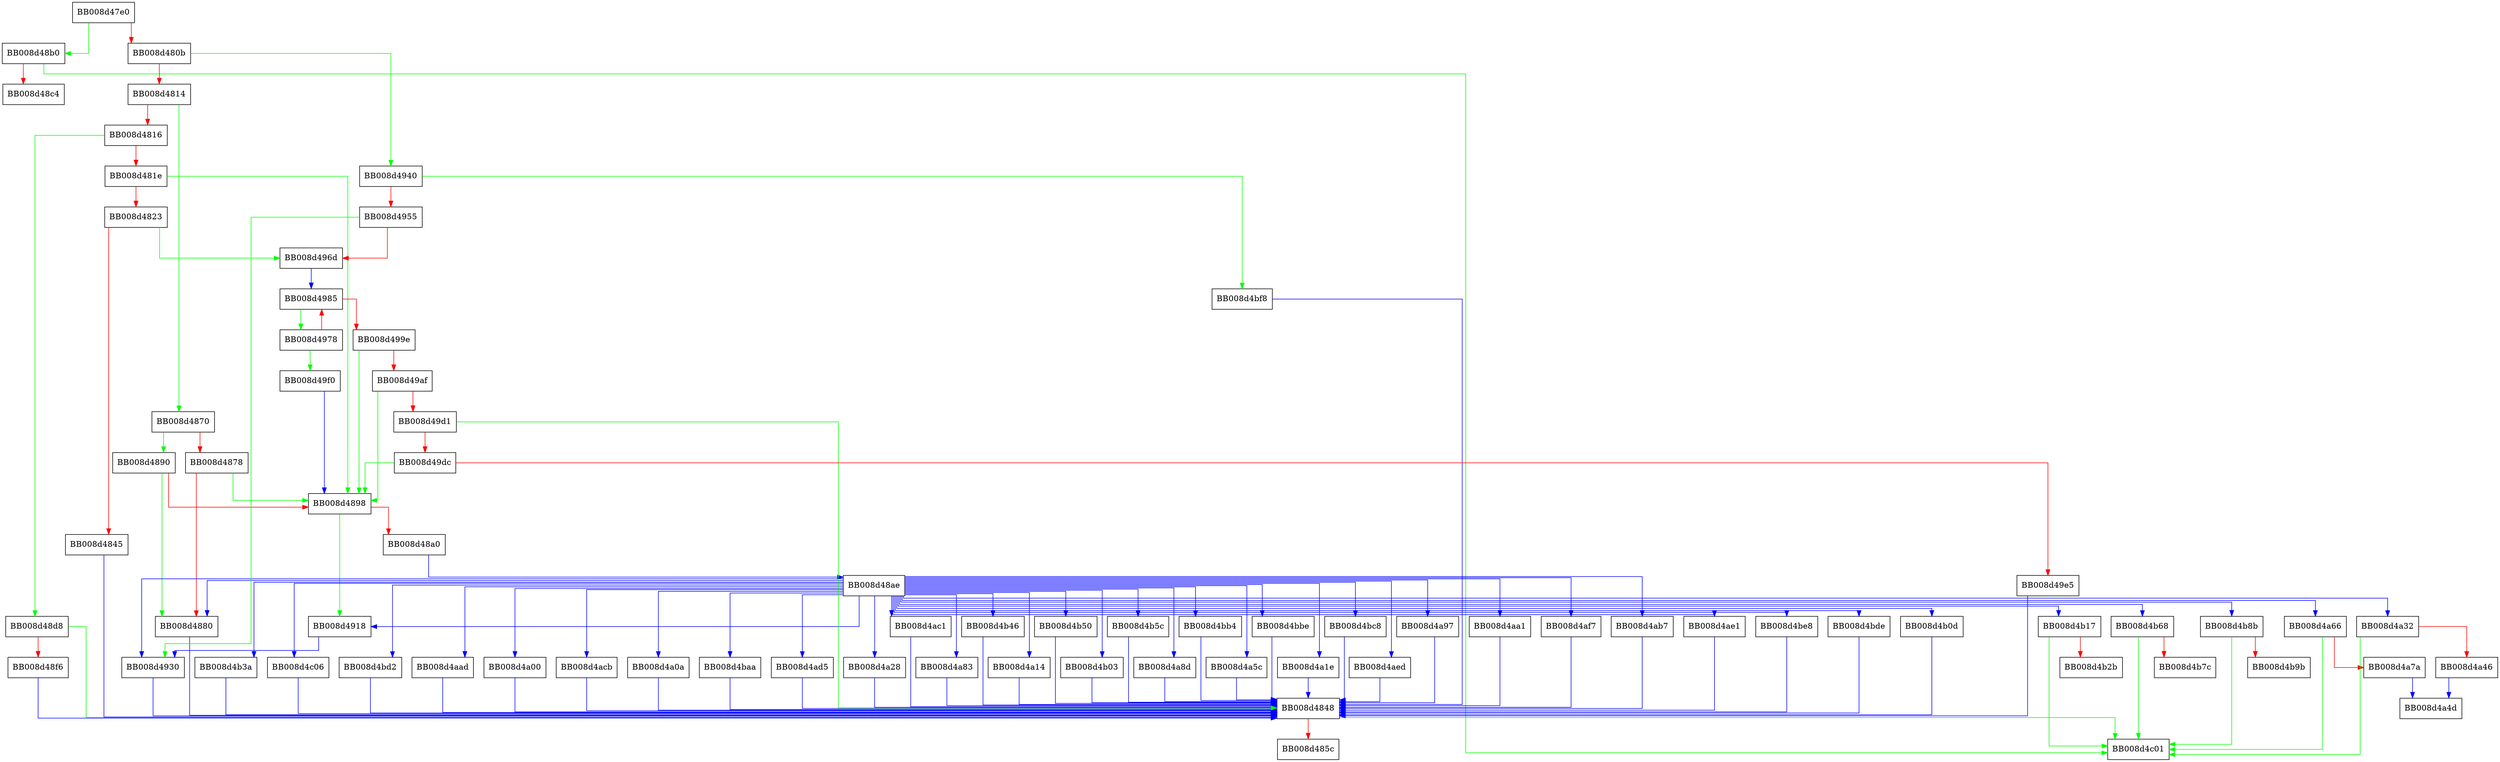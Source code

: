 digraph sysconf {
  node [shape="box"];
  graph [splines=ortho];
  BB008d47e0 -> BB008d48b0 [color="green"];
  BB008d47e0 -> BB008d480b [color="red"];
  BB008d480b -> BB008d4940 [color="green"];
  BB008d480b -> BB008d4814 [color="red"];
  BB008d4814 -> BB008d4870 [color="green"];
  BB008d4814 -> BB008d4816 [color="red"];
  BB008d4816 -> BB008d48d8 [color="green"];
  BB008d4816 -> BB008d481e [color="red"];
  BB008d481e -> BB008d4898 [color="green"];
  BB008d481e -> BB008d4823 [color="red"];
  BB008d4823 -> BB008d496d [color="green"];
  BB008d4823 -> BB008d4845 [color="red"];
  BB008d4845 -> BB008d4848 [color="blue"];
  BB008d4848 -> BB008d4c01 [color="green"];
  BB008d4848 -> BB008d485c [color="red"];
  BB008d4870 -> BB008d4890 [color="green"];
  BB008d4870 -> BB008d4878 [color="red"];
  BB008d4878 -> BB008d4898 [color="green"];
  BB008d4878 -> BB008d4880 [color="red"];
  BB008d4880 -> BB008d4848 [color="blue"];
  BB008d4890 -> BB008d4880 [color="green"];
  BB008d4890 -> BB008d4898 [color="red"];
  BB008d4898 -> BB008d4918 [color="green"];
  BB008d4898 -> BB008d48a0 [color="red"];
  BB008d48a0 -> BB008d48ae [color="blue"];
  BB008d48ae -> BB008d4930 [color="blue"];
  BB008d48ae -> BB008d4b17 [color="blue"];
  BB008d48ae -> BB008d4b3a [color="blue"];
  BB008d48ae -> BB008d4c06 [color="blue"];
  BB008d48ae -> BB008d4bd2 [color="blue"];
  BB008d48ae -> BB008d4aad [color="blue"];
  BB008d48ae -> BB008d4a00 [color="blue"];
  BB008d48ae -> BB008d4880 [color="blue"];
  BB008d48ae -> BB008d4acb [color="blue"];
  BB008d48ae -> BB008d4a0a [color="blue"];
  BB008d48ae -> BB008d4baa [color="blue"];
  BB008d48ae -> BB008d4ad5 [color="blue"];
  BB008d48ae -> BB008d4a28 [color="blue"];
  BB008d48ae -> BB008d4a83 [color="blue"];
  BB008d48ae -> BB008d4a14 [color="blue"];
  BB008d48ae -> BB008d4b03 [color="blue"];
  BB008d48ae -> BB008d4a8d [color="blue"];
  BB008d48ae -> BB008d4918 [color="blue"];
  BB008d48ae -> BB008d4a5c [color="blue"];
  BB008d48ae -> BB008d4a1e [color="blue"];
  BB008d48ae -> BB008d4aed [color="blue"];
  BB008d48ae -> BB008d4ac1 [color="blue"];
  BB008d48ae -> BB008d4b46 [color="blue"];
  BB008d48ae -> BB008d4b50 [color="blue"];
  BB008d48ae -> BB008d4b5c [color="blue"];
  BB008d48ae -> BB008d4b68 [color="blue"];
  BB008d48ae -> BB008d4b8b [color="blue"];
  BB008d48ae -> BB008d4bb4 [color="blue"];
  BB008d48ae -> BB008d4bbe [color="blue"];
  BB008d48ae -> BB008d4bc8 [color="blue"];
  BB008d48ae -> BB008d4a97 [color="blue"];
  BB008d48ae -> BB008d4aa1 [color="blue"];
  BB008d48ae -> BB008d4af7 [color="blue"];
  BB008d48ae -> BB008d4ab7 [color="blue"];
  BB008d48ae -> BB008d4ae1 [color="blue"];
  BB008d48ae -> BB008d4be8 [color="blue"];
  BB008d48ae -> BB008d4bde [color="blue"];
  BB008d48ae -> BB008d4b0d [color="blue"];
  BB008d48ae -> BB008d4a66 [color="blue"];
  BB008d48ae -> BB008d4a32 [color="blue"];
  BB008d48b0 -> BB008d4c01 [color="green"];
  BB008d48b0 -> BB008d48c4 [color="red"];
  BB008d48d8 -> BB008d4848 [color="green"];
  BB008d48d8 -> BB008d48f6 [color="red"];
  BB008d48f6 -> BB008d4848 [color="blue"];
  BB008d4918 -> BB008d4930 [color="blue"];
  BB008d4930 -> BB008d4848 [color="blue"];
  BB008d4940 -> BB008d4bf8 [color="green"];
  BB008d4940 -> BB008d4955 [color="red"];
  BB008d4955 -> BB008d4930 [color="green"];
  BB008d4955 -> BB008d496d [color="red"];
  BB008d496d -> BB008d4985 [color="blue"];
  BB008d4978 -> BB008d49f0 [color="green"];
  BB008d4978 -> BB008d4985 [color="red"];
  BB008d4985 -> BB008d4978 [color="green"];
  BB008d4985 -> BB008d499e [color="red"];
  BB008d499e -> BB008d4898 [color="green"];
  BB008d499e -> BB008d49af [color="red"];
  BB008d49af -> BB008d4898 [color="green"];
  BB008d49af -> BB008d49d1 [color="red"];
  BB008d49d1 -> BB008d4848 [color="green"];
  BB008d49d1 -> BB008d49dc [color="red"];
  BB008d49dc -> BB008d4898 [color="green"];
  BB008d49dc -> BB008d49e5 [color="red"];
  BB008d49e5 -> BB008d4848 [color="blue"];
  BB008d49f0 -> BB008d4898 [color="blue"];
  BB008d4a00 -> BB008d4848 [color="blue"];
  BB008d4a0a -> BB008d4848 [color="blue"];
  BB008d4a14 -> BB008d4848 [color="blue"];
  BB008d4a1e -> BB008d4848 [color="blue"];
  BB008d4a28 -> BB008d4848 [color="blue"];
  BB008d4a32 -> BB008d4c01 [color="green"];
  BB008d4a32 -> BB008d4a46 [color="red"];
  BB008d4a46 -> BB008d4a4d [color="blue"];
  BB008d4a5c -> BB008d4848 [color="blue"];
  BB008d4a66 -> BB008d4c01 [color="green"];
  BB008d4a66 -> BB008d4a7a [color="red"];
  BB008d4a7a -> BB008d4a4d [color="blue"];
  BB008d4a83 -> BB008d4848 [color="blue"];
  BB008d4a8d -> BB008d4848 [color="blue"];
  BB008d4a97 -> BB008d4848 [color="blue"];
  BB008d4aa1 -> BB008d4848 [color="blue"];
  BB008d4aad -> BB008d4848 [color="blue"];
  BB008d4ab7 -> BB008d4848 [color="blue"];
  BB008d4ac1 -> BB008d4848 [color="blue"];
  BB008d4acb -> BB008d4848 [color="blue"];
  BB008d4ad5 -> BB008d4848 [color="blue"];
  BB008d4ae1 -> BB008d4848 [color="blue"];
  BB008d4aed -> BB008d4848 [color="blue"];
  BB008d4af7 -> BB008d4848 [color="blue"];
  BB008d4b03 -> BB008d4848 [color="blue"];
  BB008d4b0d -> BB008d4848 [color="blue"];
  BB008d4b17 -> BB008d4c01 [color="green"];
  BB008d4b17 -> BB008d4b2b [color="red"];
  BB008d4b3a -> BB008d4848 [color="blue"];
  BB008d4b46 -> BB008d4848 [color="blue"];
  BB008d4b50 -> BB008d4848 [color="blue"];
  BB008d4b5c -> BB008d4848 [color="blue"];
  BB008d4b68 -> BB008d4c01 [color="green"];
  BB008d4b68 -> BB008d4b7c [color="red"];
  BB008d4b8b -> BB008d4c01 [color="green"];
  BB008d4b8b -> BB008d4b9b [color="red"];
  BB008d4baa -> BB008d4848 [color="blue"];
  BB008d4bb4 -> BB008d4848 [color="blue"];
  BB008d4bbe -> BB008d4848 [color="blue"];
  BB008d4bc8 -> BB008d4848 [color="blue"];
  BB008d4bd2 -> BB008d4848 [color="blue"];
  BB008d4bde -> BB008d4848 [color="blue"];
  BB008d4be8 -> BB008d4848 [color="blue"];
  BB008d4bf8 -> BB008d4848 [color="blue"];
  BB008d4c06 -> BB008d4848 [color="blue"];
}